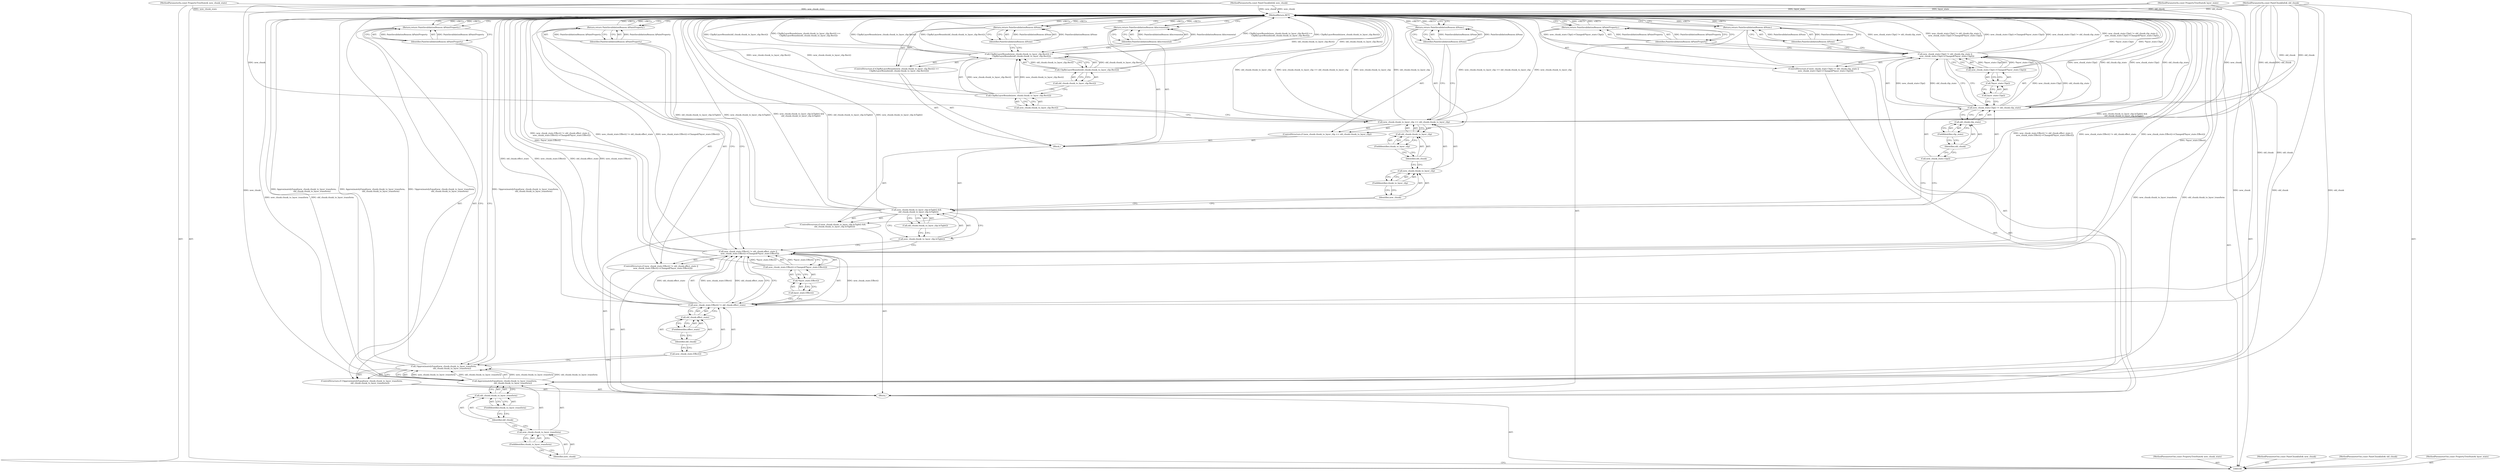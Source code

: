digraph "0_Chrome_f911e11e7f6b5c0d6f5ee694a9871de6619889f7_19" {
"1000168" [label="(MethodReturn,RET)"];
"1000117" [label="(ControlStructure,if (new_chunk_state.Effect() != old_chunk.effect_state ||\n      new_chunk_state.Effect()->Changed(*layer_state.Effect())))"];
"1000121" [label="(Call,old_chunk.effect_state)"];
"1000122" [label="(Identifier,old_chunk)"];
"1000123" [label="(FieldIdentifier,effect_state)"];
"1000118" [label="(Call,new_chunk_state.Effect() != old_chunk.effect_state ||\n      new_chunk_state.Effect()->Changed(*layer_state.Effect()))"];
"1000119" [label="(Call,new_chunk_state.Effect() != old_chunk.effect_state)"];
"1000120" [label="(Call,new_chunk_state.Effect())"];
"1000125" [label="(Call,*layer_state.Effect())"];
"1000126" [label="(Call,layer_state.Effect())"];
"1000124" [label="(Call,new_chunk_state.Effect()->Changed(*layer_state.Effect()))"];
"1000128" [label="(Identifier,PaintInvalidationReason::kPaintProperty)"];
"1000127" [label="(Return,return PaintInvalidationReason::kPaintProperty;)"];
"1000129" [label="(ControlStructure,if (new_chunk.chunk_to_layer_clip.IsTight() &&\n      old_chunk.chunk_to_layer_clip.IsTight()))"];
"1000130" [label="(Call,new_chunk.chunk_to_layer_clip.IsTight() &&\n      old_chunk.chunk_to_layer_clip.IsTight())"];
"1000131" [label="(Call,new_chunk.chunk_to_layer_clip.IsTight())"];
"1000133" [label="(Block,)"];
"1000132" [label="(Call,old_chunk.chunk_to_layer_clip.IsTight())"];
"1000138" [label="(FieldIdentifier,chunk_to_layer_clip)"];
"1000134" [label="(ControlStructure,if (new_chunk.chunk_to_layer_clip == old_chunk.chunk_to_layer_clip))"];
"1000139" [label="(Call,old_chunk.chunk_to_layer_clip)"];
"1000140" [label="(Identifier,old_chunk)"];
"1000141" [label="(FieldIdentifier,chunk_to_layer_clip)"];
"1000135" [label="(Call,new_chunk.chunk_to_layer_clip == old_chunk.chunk_to_layer_clip)"];
"1000136" [label="(Call,new_chunk.chunk_to_layer_clip)"];
"1000137" [label="(Identifier,new_chunk)"];
"1000143" [label="(Identifier,PaintInvalidationReason::kNone)"];
"1000142" [label="(Return,return PaintInvalidationReason::kNone;)"];
"1000147" [label="(Call,new_chunk.chunk_to_layer_clip.Rect())"];
"1000144" [label="(ControlStructure,if (ClipByLayerBounds(new_chunk.chunk_to_layer_clip.Rect()) ==\n        ClipByLayerBounds(old_chunk.chunk_to_layer_clip.Rect())))"];
"1000145" [label="(Call,ClipByLayerBounds(new_chunk.chunk_to_layer_clip.Rect()) ==\n        ClipByLayerBounds(old_chunk.chunk_to_layer_clip.Rect()))"];
"1000146" [label="(Call,ClipByLayerBounds(new_chunk.chunk_to_layer_clip.Rect()))"];
"1000149" [label="(Call,old_chunk.chunk_to_layer_clip.Rect())"];
"1000148" [label="(Call,ClipByLayerBounds(old_chunk.chunk_to_layer_clip.Rect()))"];
"1000101" [label="(MethodParameterIn,const PropertyTreeState& new_chunk_state)"];
"1000249" [label="(MethodParameterOut,const PropertyTreeState& new_chunk_state)"];
"1000151" [label="(Identifier,PaintInvalidationReason::kNone)"];
"1000150" [label="(Return,return PaintInvalidationReason::kNone;)"];
"1000153" [label="(Identifier,PaintInvalidationReason::kIncremental)"];
"1000152" [label="(Return,return PaintInvalidationReason::kIncremental;)"];
"1000154" [label="(ControlStructure,if (new_chunk_state.Clip() != old_chunk.clip_state ||\n      new_chunk_state.Clip()->Changed(*layer_state.Clip())))"];
"1000158" [label="(Call,old_chunk.clip_state)"];
"1000159" [label="(Identifier,old_chunk)"];
"1000160" [label="(FieldIdentifier,clip_state)"];
"1000155" [label="(Call,new_chunk_state.Clip() != old_chunk.clip_state ||\n      new_chunk_state.Clip()->Changed(*layer_state.Clip()))"];
"1000156" [label="(Call,new_chunk_state.Clip() != old_chunk.clip_state)"];
"1000157" [label="(Call,new_chunk_state.Clip())"];
"1000162" [label="(Call,*layer_state.Clip())"];
"1000163" [label="(Call,layer_state.Clip())"];
"1000161" [label="(Call,new_chunk_state.Clip()->Changed(*layer_state.Clip()))"];
"1000165" [label="(Identifier,PaintInvalidationReason::kPaintProperty)"];
"1000164" [label="(Return,return PaintInvalidationReason::kPaintProperty;)"];
"1000166" [label="(Return,return PaintInvalidationReason::kNone;)"];
"1000167" [label="(Identifier,PaintInvalidationReason::kNone)"];
"1000102" [label="(MethodParameterIn,const PaintChunkInfo& new_chunk)"];
"1000250" [label="(MethodParameterOut,const PaintChunkInfo& new_chunk)"];
"1000103" [label="(MethodParameterIn,const PaintChunkInfo& old_chunk)"];
"1000251" [label="(MethodParameterOut,const PaintChunkInfo& old_chunk)"];
"1000105" [label="(Block,)"];
"1000104" [label="(MethodParameterIn,const PropertyTreeState& layer_state)"];
"1000252" [label="(MethodParameterOut,const PropertyTreeState& layer_state)"];
"1000106" [label="(ControlStructure,if (!ApproximatelyEqual(new_chunk.chunk_to_layer_transform,\n                          old_chunk.chunk_to_layer_transform)))"];
"1000109" [label="(Call,new_chunk.chunk_to_layer_transform)"];
"1000110" [label="(Identifier,new_chunk)"];
"1000111" [label="(FieldIdentifier,chunk_to_layer_transform)"];
"1000107" [label="(Call,!ApproximatelyEqual(new_chunk.chunk_to_layer_transform,\n                          old_chunk.chunk_to_layer_transform))"];
"1000108" [label="(Call,ApproximatelyEqual(new_chunk.chunk_to_layer_transform,\n                          old_chunk.chunk_to_layer_transform))"];
"1000112" [label="(Call,old_chunk.chunk_to_layer_transform)"];
"1000113" [label="(Identifier,old_chunk)"];
"1000114" [label="(FieldIdentifier,chunk_to_layer_transform)"];
"1000116" [label="(Identifier,PaintInvalidationReason::kPaintProperty)"];
"1000115" [label="(Return,return PaintInvalidationReason::kPaintProperty;)"];
"1000168" -> "1000100"  [label="AST: "];
"1000168" -> "1000115"  [label="CFG: "];
"1000168" -> "1000127"  [label="CFG: "];
"1000168" -> "1000142"  [label="CFG: "];
"1000168" -> "1000150"  [label="CFG: "];
"1000168" -> "1000152"  [label="CFG: "];
"1000168" -> "1000164"  [label="CFG: "];
"1000168" -> "1000166"  [label="CFG: "];
"1000152" -> "1000168"  [label="DDG: <RET>"];
"1000127" -> "1000168"  [label="DDG: <RET>"];
"1000124" -> "1000168"  [label="DDG: *layer_state.Effect()"];
"1000107" -> "1000168"  [label="DDG: ApproximatelyEqual(new_chunk.chunk_to_layer_transform,\n                          old_chunk.chunk_to_layer_transform)"];
"1000107" -> "1000168"  [label="DDG: !ApproximatelyEqual(new_chunk.chunk_to_layer_transform,\n                          old_chunk.chunk_to_layer_transform)"];
"1000156" -> "1000168"  [label="DDG: new_chunk_state.Clip()"];
"1000156" -> "1000168"  [label="DDG: old_chunk.clip_state"];
"1000104" -> "1000168"  [label="DDG: layer_state"];
"1000119" -> "1000168"  [label="DDG: old_chunk.effect_state"];
"1000119" -> "1000168"  [label="DDG: new_chunk_state.Effect()"];
"1000118" -> "1000168"  [label="DDG: new_chunk_state.Effect() != old_chunk.effect_state ||\n      new_chunk_state.Effect()->Changed(*layer_state.Effect())"];
"1000118" -> "1000168"  [label="DDG: new_chunk_state.Effect() != old_chunk.effect_state"];
"1000118" -> "1000168"  [label="DDG: new_chunk_state.Effect()->Changed(*layer_state.Effect())"];
"1000155" -> "1000168"  [label="DDG: new_chunk_state.Clip() != old_chunk.clip_state"];
"1000155" -> "1000168"  [label="DDG: new_chunk_state.Clip() != old_chunk.clip_state ||\n      new_chunk_state.Clip()->Changed(*layer_state.Clip())"];
"1000155" -> "1000168"  [label="DDG: new_chunk_state.Clip()->Changed(*layer_state.Clip())"];
"1000108" -> "1000168"  [label="DDG: new_chunk.chunk_to_layer_transform"];
"1000108" -> "1000168"  [label="DDG: old_chunk.chunk_to_layer_transform"];
"1000130" -> "1000168"  [label="DDG: new_chunk.chunk_to_layer_clip.IsTight() &&\n      old_chunk.chunk_to_layer_clip.IsTight()"];
"1000130" -> "1000168"  [label="DDG: old_chunk.chunk_to_layer_clip.IsTight()"];
"1000130" -> "1000168"  [label="DDG: new_chunk.chunk_to_layer_clip.IsTight()"];
"1000135" -> "1000168"  [label="DDG: old_chunk.chunk_to_layer_clip"];
"1000135" -> "1000168"  [label="DDG: new_chunk.chunk_to_layer_clip == old_chunk.chunk_to_layer_clip"];
"1000135" -> "1000168"  [label="DDG: new_chunk.chunk_to_layer_clip"];
"1000103" -> "1000168"  [label="DDG: old_chunk"];
"1000148" -> "1000168"  [label="DDG: old_chunk.chunk_to_layer_clip.Rect()"];
"1000145" -> "1000168"  [label="DDG: ClipByLayerBounds(old_chunk.chunk_to_layer_clip.Rect())"];
"1000145" -> "1000168"  [label="DDG: ClipByLayerBounds(new_chunk.chunk_to_layer_clip.Rect()) ==\n        ClipByLayerBounds(old_chunk.chunk_to_layer_clip.Rect())"];
"1000145" -> "1000168"  [label="DDG: ClipByLayerBounds(new_chunk.chunk_to_layer_clip.Rect())"];
"1000102" -> "1000168"  [label="DDG: new_chunk"];
"1000101" -> "1000168"  [label="DDG: new_chunk_state"];
"1000161" -> "1000168"  [label="DDG: *layer_state.Clip()"];
"1000146" -> "1000168"  [label="DDG: new_chunk.chunk_to_layer_clip.Rect()"];
"1000142" -> "1000168"  [label="DDG: <RET>"];
"1000166" -> "1000168"  [label="DDG: <RET>"];
"1000164" -> "1000168"  [label="DDG: <RET>"];
"1000115" -> "1000168"  [label="DDG: <RET>"];
"1000150" -> "1000168"  [label="DDG: <RET>"];
"1000117" -> "1000105"  [label="AST: "];
"1000118" -> "1000117"  [label="AST: "];
"1000127" -> "1000117"  [label="AST: "];
"1000121" -> "1000119"  [label="AST: "];
"1000121" -> "1000123"  [label="CFG: "];
"1000122" -> "1000121"  [label="AST: "];
"1000123" -> "1000121"  [label="AST: "];
"1000119" -> "1000121"  [label="CFG: "];
"1000122" -> "1000121"  [label="AST: "];
"1000122" -> "1000120"  [label="CFG: "];
"1000123" -> "1000122"  [label="CFG: "];
"1000123" -> "1000121"  [label="AST: "];
"1000123" -> "1000122"  [label="CFG: "];
"1000121" -> "1000123"  [label="CFG: "];
"1000118" -> "1000117"  [label="AST: "];
"1000118" -> "1000119"  [label="CFG: "];
"1000118" -> "1000124"  [label="CFG: "];
"1000119" -> "1000118"  [label="AST: "];
"1000124" -> "1000118"  [label="AST: "];
"1000128" -> "1000118"  [label="CFG: "];
"1000131" -> "1000118"  [label="CFG: "];
"1000118" -> "1000168"  [label="DDG: new_chunk_state.Effect() != old_chunk.effect_state ||\n      new_chunk_state.Effect()->Changed(*layer_state.Effect())"];
"1000118" -> "1000168"  [label="DDG: new_chunk_state.Effect() != old_chunk.effect_state"];
"1000118" -> "1000168"  [label="DDG: new_chunk_state.Effect()->Changed(*layer_state.Effect())"];
"1000119" -> "1000118"  [label="DDG: new_chunk_state.Effect()"];
"1000119" -> "1000118"  [label="DDG: old_chunk.effect_state"];
"1000124" -> "1000118"  [label="DDG: *layer_state.Effect()"];
"1000119" -> "1000118"  [label="AST: "];
"1000119" -> "1000121"  [label="CFG: "];
"1000120" -> "1000119"  [label="AST: "];
"1000121" -> "1000119"  [label="AST: "];
"1000126" -> "1000119"  [label="CFG: "];
"1000118" -> "1000119"  [label="CFG: "];
"1000119" -> "1000168"  [label="DDG: old_chunk.effect_state"];
"1000119" -> "1000168"  [label="DDG: new_chunk_state.Effect()"];
"1000119" -> "1000118"  [label="DDG: new_chunk_state.Effect()"];
"1000119" -> "1000118"  [label="DDG: old_chunk.effect_state"];
"1000103" -> "1000119"  [label="DDG: old_chunk"];
"1000120" -> "1000119"  [label="AST: "];
"1000120" -> "1000107"  [label="CFG: "];
"1000122" -> "1000120"  [label="CFG: "];
"1000125" -> "1000124"  [label="AST: "];
"1000125" -> "1000126"  [label="CFG: "];
"1000126" -> "1000125"  [label="AST: "];
"1000124" -> "1000125"  [label="CFG: "];
"1000126" -> "1000125"  [label="AST: "];
"1000126" -> "1000119"  [label="CFG: "];
"1000125" -> "1000126"  [label="CFG: "];
"1000124" -> "1000118"  [label="AST: "];
"1000124" -> "1000125"  [label="CFG: "];
"1000125" -> "1000124"  [label="AST: "];
"1000118" -> "1000124"  [label="CFG: "];
"1000124" -> "1000168"  [label="DDG: *layer_state.Effect()"];
"1000124" -> "1000118"  [label="DDG: *layer_state.Effect()"];
"1000128" -> "1000127"  [label="AST: "];
"1000128" -> "1000118"  [label="CFG: "];
"1000127" -> "1000128"  [label="CFG: "];
"1000128" -> "1000127"  [label="DDG: PaintInvalidationReason::kPaintProperty"];
"1000127" -> "1000117"  [label="AST: "];
"1000127" -> "1000128"  [label="CFG: "];
"1000128" -> "1000127"  [label="AST: "];
"1000168" -> "1000127"  [label="CFG: "];
"1000127" -> "1000168"  [label="DDG: <RET>"];
"1000128" -> "1000127"  [label="DDG: PaintInvalidationReason::kPaintProperty"];
"1000129" -> "1000105"  [label="AST: "];
"1000130" -> "1000129"  [label="AST: "];
"1000133" -> "1000129"  [label="AST: "];
"1000130" -> "1000129"  [label="AST: "];
"1000130" -> "1000131"  [label="CFG: "];
"1000130" -> "1000132"  [label="CFG: "];
"1000131" -> "1000130"  [label="AST: "];
"1000132" -> "1000130"  [label="AST: "];
"1000137" -> "1000130"  [label="CFG: "];
"1000157" -> "1000130"  [label="CFG: "];
"1000130" -> "1000168"  [label="DDG: new_chunk.chunk_to_layer_clip.IsTight() &&\n      old_chunk.chunk_to_layer_clip.IsTight()"];
"1000130" -> "1000168"  [label="DDG: old_chunk.chunk_to_layer_clip.IsTight()"];
"1000130" -> "1000168"  [label="DDG: new_chunk.chunk_to_layer_clip.IsTight()"];
"1000131" -> "1000130"  [label="AST: "];
"1000131" -> "1000118"  [label="CFG: "];
"1000132" -> "1000131"  [label="CFG: "];
"1000130" -> "1000131"  [label="CFG: "];
"1000133" -> "1000129"  [label="AST: "];
"1000134" -> "1000133"  [label="AST: "];
"1000144" -> "1000133"  [label="AST: "];
"1000152" -> "1000133"  [label="AST: "];
"1000132" -> "1000130"  [label="AST: "];
"1000132" -> "1000131"  [label="CFG: "];
"1000130" -> "1000132"  [label="CFG: "];
"1000138" -> "1000136"  [label="AST: "];
"1000138" -> "1000137"  [label="CFG: "];
"1000136" -> "1000138"  [label="CFG: "];
"1000134" -> "1000133"  [label="AST: "];
"1000135" -> "1000134"  [label="AST: "];
"1000142" -> "1000134"  [label="AST: "];
"1000139" -> "1000135"  [label="AST: "];
"1000139" -> "1000141"  [label="CFG: "];
"1000140" -> "1000139"  [label="AST: "];
"1000141" -> "1000139"  [label="AST: "];
"1000135" -> "1000139"  [label="CFG: "];
"1000140" -> "1000139"  [label="AST: "];
"1000140" -> "1000136"  [label="CFG: "];
"1000141" -> "1000140"  [label="CFG: "];
"1000141" -> "1000139"  [label="AST: "];
"1000141" -> "1000140"  [label="CFG: "];
"1000139" -> "1000141"  [label="CFG: "];
"1000135" -> "1000134"  [label="AST: "];
"1000135" -> "1000139"  [label="CFG: "];
"1000136" -> "1000135"  [label="AST: "];
"1000139" -> "1000135"  [label="AST: "];
"1000143" -> "1000135"  [label="CFG: "];
"1000147" -> "1000135"  [label="CFG: "];
"1000135" -> "1000168"  [label="DDG: old_chunk.chunk_to_layer_clip"];
"1000135" -> "1000168"  [label="DDG: new_chunk.chunk_to_layer_clip == old_chunk.chunk_to_layer_clip"];
"1000135" -> "1000168"  [label="DDG: new_chunk.chunk_to_layer_clip"];
"1000102" -> "1000135"  [label="DDG: new_chunk"];
"1000103" -> "1000135"  [label="DDG: old_chunk"];
"1000136" -> "1000135"  [label="AST: "];
"1000136" -> "1000138"  [label="CFG: "];
"1000137" -> "1000136"  [label="AST: "];
"1000138" -> "1000136"  [label="AST: "];
"1000140" -> "1000136"  [label="CFG: "];
"1000137" -> "1000136"  [label="AST: "];
"1000137" -> "1000130"  [label="CFG: "];
"1000138" -> "1000137"  [label="CFG: "];
"1000143" -> "1000142"  [label="AST: "];
"1000143" -> "1000135"  [label="CFG: "];
"1000142" -> "1000143"  [label="CFG: "];
"1000143" -> "1000142"  [label="DDG: PaintInvalidationReason::kNone"];
"1000142" -> "1000134"  [label="AST: "];
"1000142" -> "1000143"  [label="CFG: "];
"1000143" -> "1000142"  [label="AST: "];
"1000168" -> "1000142"  [label="CFG: "];
"1000142" -> "1000168"  [label="DDG: <RET>"];
"1000143" -> "1000142"  [label="DDG: PaintInvalidationReason::kNone"];
"1000147" -> "1000146"  [label="AST: "];
"1000147" -> "1000135"  [label="CFG: "];
"1000146" -> "1000147"  [label="CFG: "];
"1000144" -> "1000133"  [label="AST: "];
"1000145" -> "1000144"  [label="AST: "];
"1000150" -> "1000144"  [label="AST: "];
"1000145" -> "1000144"  [label="AST: "];
"1000145" -> "1000148"  [label="CFG: "];
"1000146" -> "1000145"  [label="AST: "];
"1000148" -> "1000145"  [label="AST: "];
"1000151" -> "1000145"  [label="CFG: "];
"1000153" -> "1000145"  [label="CFG: "];
"1000145" -> "1000168"  [label="DDG: ClipByLayerBounds(old_chunk.chunk_to_layer_clip.Rect())"];
"1000145" -> "1000168"  [label="DDG: ClipByLayerBounds(new_chunk.chunk_to_layer_clip.Rect()) ==\n        ClipByLayerBounds(old_chunk.chunk_to_layer_clip.Rect())"];
"1000145" -> "1000168"  [label="DDG: ClipByLayerBounds(new_chunk.chunk_to_layer_clip.Rect())"];
"1000146" -> "1000145"  [label="DDG: new_chunk.chunk_to_layer_clip.Rect()"];
"1000148" -> "1000145"  [label="DDG: old_chunk.chunk_to_layer_clip.Rect()"];
"1000146" -> "1000145"  [label="AST: "];
"1000146" -> "1000147"  [label="CFG: "];
"1000147" -> "1000146"  [label="AST: "];
"1000149" -> "1000146"  [label="CFG: "];
"1000146" -> "1000168"  [label="DDG: new_chunk.chunk_to_layer_clip.Rect()"];
"1000146" -> "1000145"  [label="DDG: new_chunk.chunk_to_layer_clip.Rect()"];
"1000149" -> "1000148"  [label="AST: "];
"1000149" -> "1000146"  [label="CFG: "];
"1000148" -> "1000149"  [label="CFG: "];
"1000148" -> "1000145"  [label="AST: "];
"1000148" -> "1000149"  [label="CFG: "];
"1000149" -> "1000148"  [label="AST: "];
"1000145" -> "1000148"  [label="CFG: "];
"1000148" -> "1000168"  [label="DDG: old_chunk.chunk_to_layer_clip.Rect()"];
"1000148" -> "1000145"  [label="DDG: old_chunk.chunk_to_layer_clip.Rect()"];
"1000101" -> "1000100"  [label="AST: "];
"1000101" -> "1000168"  [label="DDG: new_chunk_state"];
"1000249" -> "1000100"  [label="AST: "];
"1000151" -> "1000150"  [label="AST: "];
"1000151" -> "1000145"  [label="CFG: "];
"1000150" -> "1000151"  [label="CFG: "];
"1000151" -> "1000150"  [label="DDG: PaintInvalidationReason::kNone"];
"1000150" -> "1000144"  [label="AST: "];
"1000150" -> "1000151"  [label="CFG: "];
"1000151" -> "1000150"  [label="AST: "];
"1000168" -> "1000150"  [label="CFG: "];
"1000150" -> "1000168"  [label="DDG: <RET>"];
"1000151" -> "1000150"  [label="DDG: PaintInvalidationReason::kNone"];
"1000153" -> "1000152"  [label="AST: "];
"1000153" -> "1000145"  [label="CFG: "];
"1000152" -> "1000153"  [label="CFG: "];
"1000153" -> "1000152"  [label="DDG: PaintInvalidationReason::kIncremental"];
"1000152" -> "1000133"  [label="AST: "];
"1000152" -> "1000153"  [label="CFG: "];
"1000153" -> "1000152"  [label="AST: "];
"1000168" -> "1000152"  [label="CFG: "];
"1000152" -> "1000168"  [label="DDG: <RET>"];
"1000153" -> "1000152"  [label="DDG: PaintInvalidationReason::kIncremental"];
"1000154" -> "1000105"  [label="AST: "];
"1000155" -> "1000154"  [label="AST: "];
"1000164" -> "1000154"  [label="AST: "];
"1000158" -> "1000156"  [label="AST: "];
"1000158" -> "1000160"  [label="CFG: "];
"1000159" -> "1000158"  [label="AST: "];
"1000160" -> "1000158"  [label="AST: "];
"1000156" -> "1000158"  [label="CFG: "];
"1000159" -> "1000158"  [label="AST: "];
"1000159" -> "1000157"  [label="CFG: "];
"1000160" -> "1000159"  [label="CFG: "];
"1000160" -> "1000158"  [label="AST: "];
"1000160" -> "1000159"  [label="CFG: "];
"1000158" -> "1000160"  [label="CFG: "];
"1000155" -> "1000154"  [label="AST: "];
"1000155" -> "1000156"  [label="CFG: "];
"1000155" -> "1000161"  [label="CFG: "];
"1000156" -> "1000155"  [label="AST: "];
"1000161" -> "1000155"  [label="AST: "];
"1000165" -> "1000155"  [label="CFG: "];
"1000167" -> "1000155"  [label="CFG: "];
"1000155" -> "1000168"  [label="DDG: new_chunk_state.Clip() != old_chunk.clip_state"];
"1000155" -> "1000168"  [label="DDG: new_chunk_state.Clip() != old_chunk.clip_state ||\n      new_chunk_state.Clip()->Changed(*layer_state.Clip())"];
"1000155" -> "1000168"  [label="DDG: new_chunk_state.Clip()->Changed(*layer_state.Clip())"];
"1000156" -> "1000155"  [label="DDG: new_chunk_state.Clip()"];
"1000156" -> "1000155"  [label="DDG: old_chunk.clip_state"];
"1000161" -> "1000155"  [label="DDG: *layer_state.Clip()"];
"1000156" -> "1000155"  [label="AST: "];
"1000156" -> "1000158"  [label="CFG: "];
"1000157" -> "1000156"  [label="AST: "];
"1000158" -> "1000156"  [label="AST: "];
"1000163" -> "1000156"  [label="CFG: "];
"1000155" -> "1000156"  [label="CFG: "];
"1000156" -> "1000168"  [label="DDG: new_chunk_state.Clip()"];
"1000156" -> "1000168"  [label="DDG: old_chunk.clip_state"];
"1000156" -> "1000155"  [label="DDG: new_chunk_state.Clip()"];
"1000156" -> "1000155"  [label="DDG: old_chunk.clip_state"];
"1000103" -> "1000156"  [label="DDG: old_chunk"];
"1000157" -> "1000156"  [label="AST: "];
"1000157" -> "1000130"  [label="CFG: "];
"1000159" -> "1000157"  [label="CFG: "];
"1000162" -> "1000161"  [label="AST: "];
"1000162" -> "1000163"  [label="CFG: "];
"1000163" -> "1000162"  [label="AST: "];
"1000161" -> "1000162"  [label="CFG: "];
"1000163" -> "1000162"  [label="AST: "];
"1000163" -> "1000156"  [label="CFG: "];
"1000162" -> "1000163"  [label="CFG: "];
"1000161" -> "1000155"  [label="AST: "];
"1000161" -> "1000162"  [label="CFG: "];
"1000162" -> "1000161"  [label="AST: "];
"1000155" -> "1000161"  [label="CFG: "];
"1000161" -> "1000168"  [label="DDG: *layer_state.Clip()"];
"1000161" -> "1000155"  [label="DDG: *layer_state.Clip()"];
"1000165" -> "1000164"  [label="AST: "];
"1000165" -> "1000155"  [label="CFG: "];
"1000164" -> "1000165"  [label="CFG: "];
"1000165" -> "1000164"  [label="DDG: PaintInvalidationReason::kPaintProperty"];
"1000164" -> "1000154"  [label="AST: "];
"1000164" -> "1000165"  [label="CFG: "];
"1000165" -> "1000164"  [label="AST: "];
"1000168" -> "1000164"  [label="CFG: "];
"1000164" -> "1000168"  [label="DDG: <RET>"];
"1000165" -> "1000164"  [label="DDG: PaintInvalidationReason::kPaintProperty"];
"1000166" -> "1000105"  [label="AST: "];
"1000166" -> "1000167"  [label="CFG: "];
"1000167" -> "1000166"  [label="AST: "];
"1000168" -> "1000166"  [label="CFG: "];
"1000166" -> "1000168"  [label="DDG: <RET>"];
"1000167" -> "1000166"  [label="DDG: PaintInvalidationReason::kNone"];
"1000167" -> "1000166"  [label="AST: "];
"1000167" -> "1000155"  [label="CFG: "];
"1000166" -> "1000167"  [label="CFG: "];
"1000167" -> "1000166"  [label="DDG: PaintInvalidationReason::kNone"];
"1000102" -> "1000100"  [label="AST: "];
"1000102" -> "1000168"  [label="DDG: new_chunk"];
"1000102" -> "1000108"  [label="DDG: new_chunk"];
"1000102" -> "1000135"  [label="DDG: new_chunk"];
"1000250" -> "1000100"  [label="AST: "];
"1000103" -> "1000100"  [label="AST: "];
"1000103" -> "1000168"  [label="DDG: old_chunk"];
"1000103" -> "1000108"  [label="DDG: old_chunk"];
"1000103" -> "1000119"  [label="DDG: old_chunk"];
"1000103" -> "1000135"  [label="DDG: old_chunk"];
"1000103" -> "1000156"  [label="DDG: old_chunk"];
"1000251" -> "1000100"  [label="AST: "];
"1000105" -> "1000100"  [label="AST: "];
"1000106" -> "1000105"  [label="AST: "];
"1000117" -> "1000105"  [label="AST: "];
"1000129" -> "1000105"  [label="AST: "];
"1000154" -> "1000105"  [label="AST: "];
"1000166" -> "1000105"  [label="AST: "];
"1000104" -> "1000100"  [label="AST: "];
"1000104" -> "1000168"  [label="DDG: layer_state"];
"1000252" -> "1000100"  [label="AST: "];
"1000106" -> "1000105"  [label="AST: "];
"1000107" -> "1000106"  [label="AST: "];
"1000115" -> "1000106"  [label="AST: "];
"1000109" -> "1000108"  [label="AST: "];
"1000109" -> "1000111"  [label="CFG: "];
"1000110" -> "1000109"  [label="AST: "];
"1000111" -> "1000109"  [label="AST: "];
"1000113" -> "1000109"  [label="CFG: "];
"1000110" -> "1000109"  [label="AST: "];
"1000110" -> "1000100"  [label="CFG: "];
"1000111" -> "1000110"  [label="CFG: "];
"1000111" -> "1000109"  [label="AST: "];
"1000111" -> "1000110"  [label="CFG: "];
"1000109" -> "1000111"  [label="CFG: "];
"1000107" -> "1000106"  [label="AST: "];
"1000107" -> "1000108"  [label="CFG: "];
"1000108" -> "1000107"  [label="AST: "];
"1000116" -> "1000107"  [label="CFG: "];
"1000120" -> "1000107"  [label="CFG: "];
"1000107" -> "1000168"  [label="DDG: ApproximatelyEqual(new_chunk.chunk_to_layer_transform,\n                          old_chunk.chunk_to_layer_transform)"];
"1000107" -> "1000168"  [label="DDG: !ApproximatelyEqual(new_chunk.chunk_to_layer_transform,\n                          old_chunk.chunk_to_layer_transform)"];
"1000108" -> "1000107"  [label="DDG: new_chunk.chunk_to_layer_transform"];
"1000108" -> "1000107"  [label="DDG: old_chunk.chunk_to_layer_transform"];
"1000108" -> "1000107"  [label="AST: "];
"1000108" -> "1000112"  [label="CFG: "];
"1000109" -> "1000108"  [label="AST: "];
"1000112" -> "1000108"  [label="AST: "];
"1000107" -> "1000108"  [label="CFG: "];
"1000108" -> "1000168"  [label="DDG: new_chunk.chunk_to_layer_transform"];
"1000108" -> "1000168"  [label="DDG: old_chunk.chunk_to_layer_transform"];
"1000108" -> "1000107"  [label="DDG: new_chunk.chunk_to_layer_transform"];
"1000108" -> "1000107"  [label="DDG: old_chunk.chunk_to_layer_transform"];
"1000102" -> "1000108"  [label="DDG: new_chunk"];
"1000103" -> "1000108"  [label="DDG: old_chunk"];
"1000112" -> "1000108"  [label="AST: "];
"1000112" -> "1000114"  [label="CFG: "];
"1000113" -> "1000112"  [label="AST: "];
"1000114" -> "1000112"  [label="AST: "];
"1000108" -> "1000112"  [label="CFG: "];
"1000113" -> "1000112"  [label="AST: "];
"1000113" -> "1000109"  [label="CFG: "];
"1000114" -> "1000113"  [label="CFG: "];
"1000114" -> "1000112"  [label="AST: "];
"1000114" -> "1000113"  [label="CFG: "];
"1000112" -> "1000114"  [label="CFG: "];
"1000116" -> "1000115"  [label="AST: "];
"1000116" -> "1000107"  [label="CFG: "];
"1000115" -> "1000116"  [label="CFG: "];
"1000116" -> "1000115"  [label="DDG: PaintInvalidationReason::kPaintProperty"];
"1000115" -> "1000106"  [label="AST: "];
"1000115" -> "1000116"  [label="CFG: "];
"1000116" -> "1000115"  [label="AST: "];
"1000168" -> "1000115"  [label="CFG: "];
"1000115" -> "1000168"  [label="DDG: <RET>"];
"1000116" -> "1000115"  [label="DDG: PaintInvalidationReason::kPaintProperty"];
}
